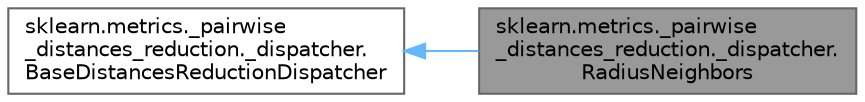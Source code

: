 digraph "sklearn.metrics._pairwise_distances_reduction._dispatcher.RadiusNeighbors"
{
 // LATEX_PDF_SIZE
  bgcolor="transparent";
  edge [fontname=Helvetica,fontsize=10,labelfontname=Helvetica,labelfontsize=10];
  node [fontname=Helvetica,fontsize=10,shape=box,height=0.2,width=0.4];
  rankdir="LR";
  Node1 [id="Node000001",label="sklearn.metrics._pairwise\l_distances_reduction._dispatcher.\lRadiusNeighbors",height=0.2,width=0.4,color="gray40", fillcolor="grey60", style="filled", fontcolor="black",tooltip=" "];
  Node2 -> Node1 [id="edge2_Node000001_Node000002",dir="back",color="steelblue1",style="solid",tooltip=" "];
  Node2 [id="Node000002",label="sklearn.metrics._pairwise\l_distances_reduction._dispatcher.\lBaseDistancesReductionDispatcher",height=0.2,width=0.4,color="gray40", fillcolor="white", style="filled",URL="$d9/d1f/classsklearn_1_1metrics_1_1__pairwise__distances__reduction_1_1__dispatcher_1_1BaseDistancesReductionDispatcher.html",tooltip=" "];
}
